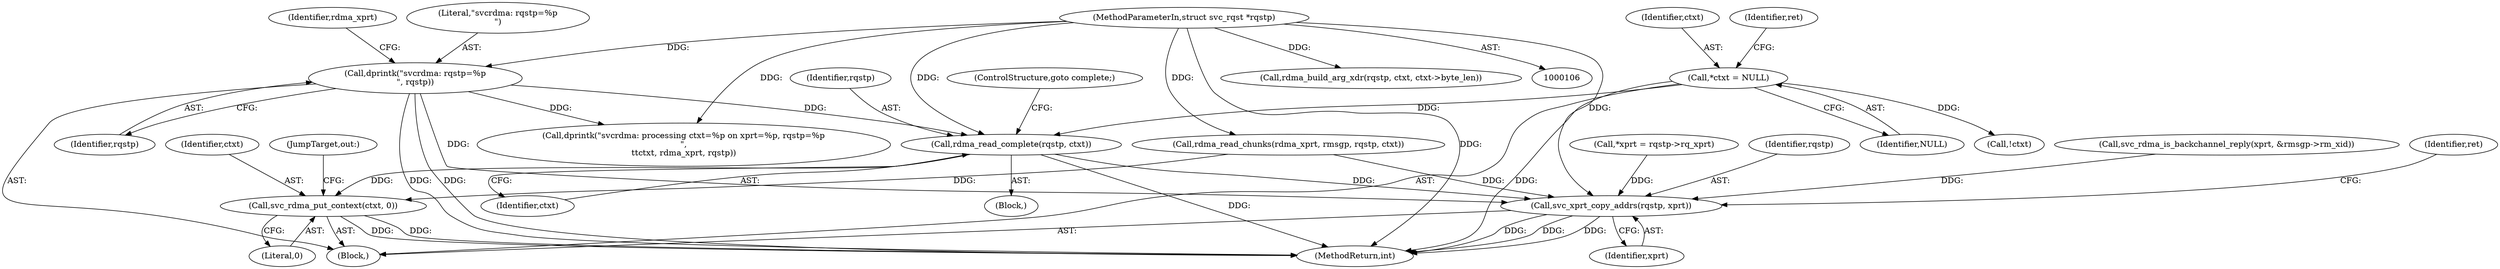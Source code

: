 digraph "0_linux_c70422f760c120480fee4de6c38804c72aa26bc1_30@API" {
"1000150" [label="(Call,rdma_read_complete(rqstp, ctxt))"];
"1000124" [label="(Call,dprintk(\"svcrdma: rqstp=%p\n\", rqstp))"];
"1000107" [label="(MethodParameterIn,struct svc_rqst *rqstp)"];
"1000116" [label="(Call,*ctxt = NULL)"];
"1000331" [label="(Call,svc_rdma_put_context(ctxt, 0))"];
"1000366" [label="(Call,svc_xprt_copy_addrs(rqstp, xprt))"];
"1000125" [label="(Literal,\"svcrdma: rqstp=%p\n\")"];
"1000110" [label="(Call,*xprt = rqstp->rq_xprt)"];
"1000368" [label="(Identifier,xprt)"];
"1000367" [label="(Identifier,rqstp)"];
"1000116" [label="(Call,*ctxt = NULL)"];
"1000117" [label="(Identifier,ctxt)"];
"1000139" [label="(Block,)"];
"1000366" [label="(Call,svc_xprt_copy_addrs(rqstp, xprt))"];
"1000130" [label="(Identifier,rdma_xprt)"];
"1000188" [label="(Call,!ctxt)"];
"1000151" [label="(Identifier,rqstp)"];
"1000122" [label="(Identifier,ret)"];
"1000152" [label="(Identifier,ctxt)"];
"1000153" [label="(ControlStructure,goto complete;)"];
"1000124" [label="(Call,dprintk(\"svcrdma: rqstp=%p\n\", rqstp))"];
"1000331" [label="(Call,svc_rdma_put_context(ctxt, 0))"];
"1000118" [label="(Identifier,NULL)"];
"1000250" [label="(Call,svc_rdma_is_backchannel_reply(xprt, &rmsgp->rm_xid))"];
"1000281" [label="(Call,rdma_read_chunks(rdma_xprt, rmsgp, rqstp, ctxt))"];
"1000200" [label="(Call,dprintk(\"svcrdma: processing ctxt=%p on xprt=%p, rqstp=%p\n\",\n\t\tctxt, rdma_xprt, rqstp))"];
"1000107" [label="(MethodParameterIn,struct svc_rqst *rqstp)"];
"1000334" [label="(JumpTarget,out:)"];
"1000150" [label="(Call,rdma_read_complete(rqstp, ctxt))"];
"1000108" [label="(Block,)"];
"1000370" [label="(Identifier,ret)"];
"1000208" [label="(Call,rdma_build_arg_xdr(rqstp, ctxt, ctxt->byte_len))"];
"1000333" [label="(Literal,0)"];
"1000332" [label="(Identifier,ctxt)"];
"1000126" [label="(Identifier,rqstp)"];
"1000396" [label="(MethodReturn,int)"];
"1000150" -> "1000139"  [label="AST: "];
"1000150" -> "1000152"  [label="CFG: "];
"1000151" -> "1000150"  [label="AST: "];
"1000152" -> "1000150"  [label="AST: "];
"1000153" -> "1000150"  [label="CFG: "];
"1000150" -> "1000396"  [label="DDG: "];
"1000124" -> "1000150"  [label="DDG: "];
"1000107" -> "1000150"  [label="DDG: "];
"1000116" -> "1000150"  [label="DDG: "];
"1000150" -> "1000331"  [label="DDG: "];
"1000150" -> "1000366"  [label="DDG: "];
"1000124" -> "1000108"  [label="AST: "];
"1000124" -> "1000126"  [label="CFG: "];
"1000125" -> "1000124"  [label="AST: "];
"1000126" -> "1000124"  [label="AST: "];
"1000130" -> "1000124"  [label="CFG: "];
"1000124" -> "1000396"  [label="DDG: "];
"1000124" -> "1000396"  [label="DDG: "];
"1000107" -> "1000124"  [label="DDG: "];
"1000124" -> "1000200"  [label="DDG: "];
"1000124" -> "1000366"  [label="DDG: "];
"1000107" -> "1000106"  [label="AST: "];
"1000107" -> "1000396"  [label="DDG: "];
"1000107" -> "1000200"  [label="DDG: "];
"1000107" -> "1000208"  [label="DDG: "];
"1000107" -> "1000281"  [label="DDG: "];
"1000107" -> "1000366"  [label="DDG: "];
"1000116" -> "1000108"  [label="AST: "];
"1000116" -> "1000118"  [label="CFG: "];
"1000117" -> "1000116"  [label="AST: "];
"1000118" -> "1000116"  [label="AST: "];
"1000122" -> "1000116"  [label="CFG: "];
"1000116" -> "1000396"  [label="DDG: "];
"1000116" -> "1000188"  [label="DDG: "];
"1000331" -> "1000108"  [label="AST: "];
"1000331" -> "1000333"  [label="CFG: "];
"1000332" -> "1000331"  [label="AST: "];
"1000333" -> "1000331"  [label="AST: "];
"1000334" -> "1000331"  [label="CFG: "];
"1000331" -> "1000396"  [label="DDG: "];
"1000331" -> "1000396"  [label="DDG: "];
"1000281" -> "1000331"  [label="DDG: "];
"1000366" -> "1000108"  [label="AST: "];
"1000366" -> "1000368"  [label="CFG: "];
"1000367" -> "1000366"  [label="AST: "];
"1000368" -> "1000366"  [label="AST: "];
"1000370" -> "1000366"  [label="CFG: "];
"1000366" -> "1000396"  [label="DDG: "];
"1000366" -> "1000396"  [label="DDG: "];
"1000366" -> "1000396"  [label="DDG: "];
"1000281" -> "1000366"  [label="DDG: "];
"1000250" -> "1000366"  [label="DDG: "];
"1000110" -> "1000366"  [label="DDG: "];
}
